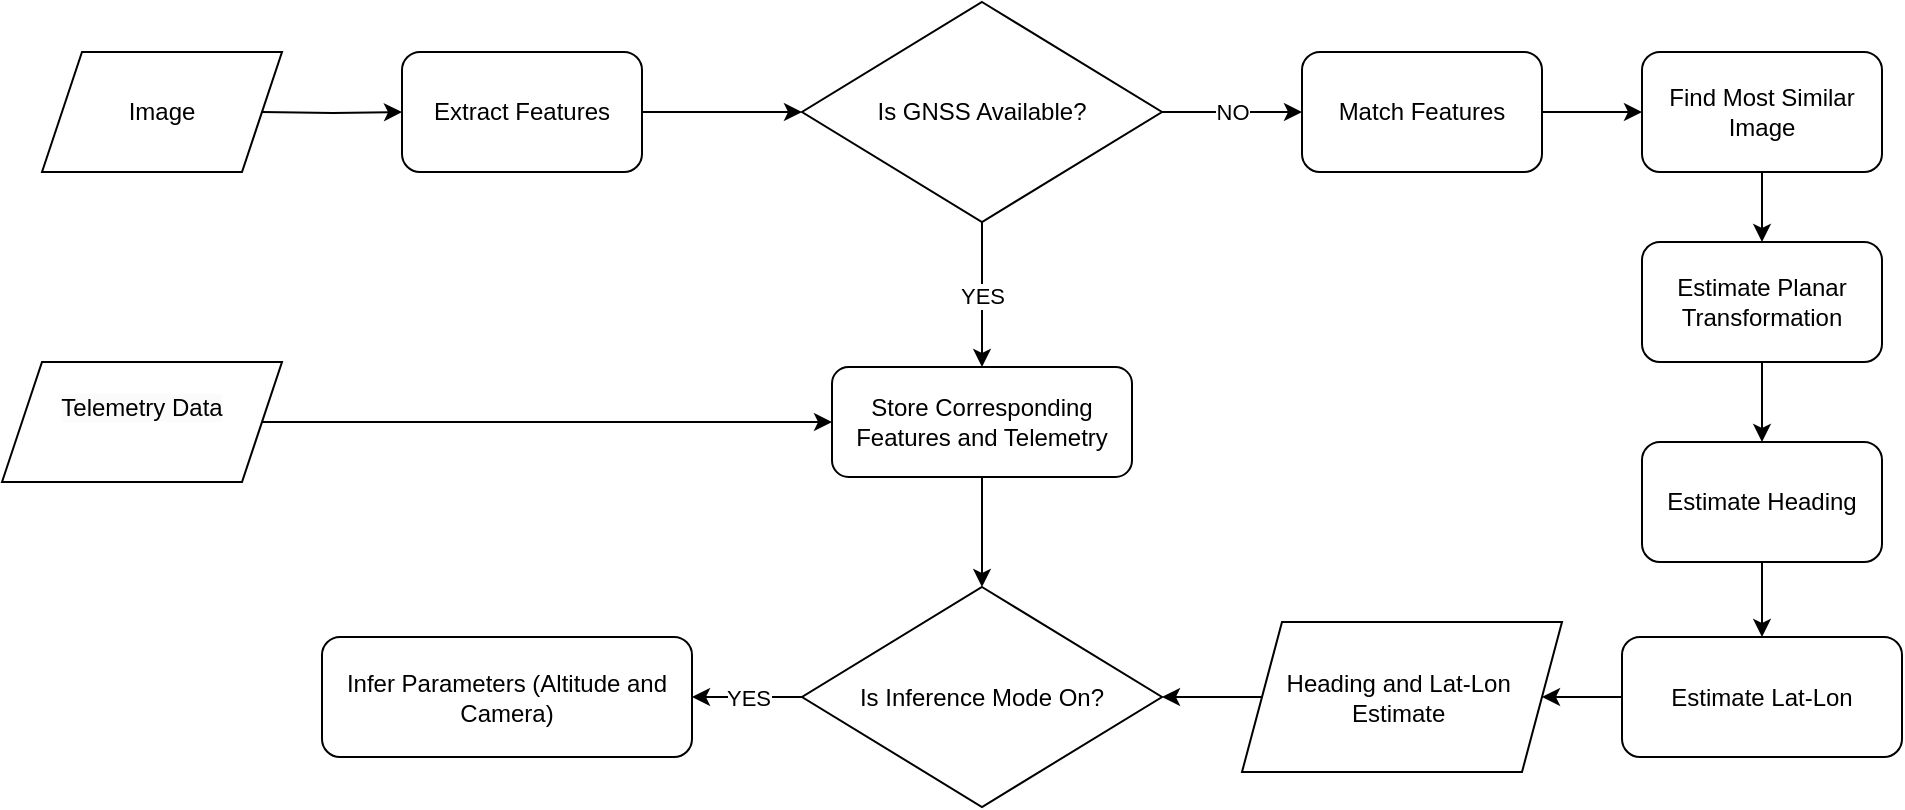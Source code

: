 <mxfile version="24.8.3">
  <diagram name="Page-1" id="8kN37crzs31jJ6h3xRfF">
    <mxGraphModel dx="1633" dy="784" grid="1" gridSize="10" guides="1" tooltips="1" connect="1" arrows="1" fold="1" page="1" pageScale="1" pageWidth="2339" pageHeight="3300" math="0" shadow="0">
      <root>
        <mxCell id="0" />
        <mxCell id="1" parent="0" />
        <mxCell id="vSuzUT9fRqiRy2GzC-CI-5" style="edgeStyle=orthogonalEdgeStyle;rounded=0;orthogonalLoop=1;jettySize=auto;html=1;" parent="1" target="vSuzUT9fRqiRy2GzC-CI-4" edge="1">
          <mxGeometry relative="1" as="geometry">
            <mxPoint x="200" y="175" as="sourcePoint" />
          </mxGeometry>
        </mxCell>
        <mxCell id="vSuzUT9fRqiRy2GzC-CI-46" value="" style="edgeStyle=orthogonalEdgeStyle;rounded=0;orthogonalLoop=1;jettySize=auto;html=1;" parent="1" source="vSuzUT9fRqiRy2GzC-CI-4" target="vSuzUT9fRqiRy2GzC-CI-31" edge="1">
          <mxGeometry relative="1" as="geometry" />
        </mxCell>
        <mxCell id="vSuzUT9fRqiRy2GzC-CI-4" value="Extract Features" style="rounded=1;whiteSpace=wrap;html=1;" parent="1" vertex="1">
          <mxGeometry x="270" y="145" width="120" height="60" as="geometry" />
        </mxCell>
        <mxCell id="C1e_C6Y_GbSs97eejE36-22" value="" style="edgeStyle=orthogonalEdgeStyle;rounded=0;orthogonalLoop=1;jettySize=auto;html=1;" edge="1" parent="1" source="vSuzUT9fRqiRy2GzC-CI-7" target="vSuzUT9fRqiRy2GzC-CI-11">
          <mxGeometry relative="1" as="geometry" />
        </mxCell>
        <mxCell id="vSuzUT9fRqiRy2GzC-CI-7" value="Find Most Similar Image" style="rounded=1;whiteSpace=wrap;html=1;" parent="1" vertex="1">
          <mxGeometry x="890" y="145" width="120" height="60" as="geometry" />
        </mxCell>
        <mxCell id="JWKQ7L9F3JrfH_YJlZHW-14" value="" style="edgeStyle=orthogonalEdgeStyle;rounded=0;orthogonalLoop=1;jettySize=auto;html=1;" parent="1" source="vSuzUT9fRqiRy2GzC-CI-10" target="vSuzUT9fRqiRy2GzC-CI-7" edge="1">
          <mxGeometry relative="1" as="geometry" />
        </mxCell>
        <mxCell id="vSuzUT9fRqiRy2GzC-CI-10" value="Match Features" style="rounded=1;whiteSpace=wrap;html=1;" parent="1" vertex="1">
          <mxGeometry x="720" y="145" width="120" height="60" as="geometry" />
        </mxCell>
        <mxCell id="C1e_C6Y_GbSs97eejE36-25" value="" style="edgeStyle=orthogonalEdgeStyle;rounded=0;orthogonalLoop=1;jettySize=auto;html=1;" edge="1" parent="1" source="vSuzUT9fRqiRy2GzC-CI-11" target="C1e_C6Y_GbSs97eejE36-24">
          <mxGeometry relative="1" as="geometry" />
        </mxCell>
        <mxCell id="vSuzUT9fRqiRy2GzC-CI-11" value="Estimate Planar Transformation" style="rounded=1;whiteSpace=wrap;html=1;" parent="1" vertex="1">
          <mxGeometry x="890" y="240" width="120" height="60" as="geometry" />
        </mxCell>
        <mxCell id="JWKQ7L9F3JrfH_YJlZHW-6" style="edgeStyle=orthogonalEdgeStyle;rounded=0;orthogonalLoop=1;jettySize=auto;html=1;" parent="1" source="vSuzUT9fRqiRy2GzC-CI-12" target="JWKQ7L9F3JrfH_YJlZHW-4" edge="1">
          <mxGeometry relative="1" as="geometry" />
        </mxCell>
        <mxCell id="vSuzUT9fRqiRy2GzC-CI-12" value="Estimate Lat-Lon" style="rounded=1;whiteSpace=wrap;html=1;" parent="1" vertex="1">
          <mxGeometry x="880" y="437.5" width="140" height="60" as="geometry" />
        </mxCell>
        <mxCell id="vSuzUT9fRqiRy2GzC-CI-22" value="Image" style="shape=parallelogram;perimeter=parallelogramPerimeter;whiteSpace=wrap;html=1;fixedSize=1;" parent="1" vertex="1">
          <mxGeometry x="90" y="145" width="120" height="60" as="geometry" />
        </mxCell>
        <mxCell id="JWKQ7L9F3JrfH_YJlZHW-10" value="YES" style="edgeStyle=orthogonalEdgeStyle;rounded=0;orthogonalLoop=1;jettySize=auto;html=1;" parent="1" source="vSuzUT9fRqiRy2GzC-CI-31" target="JWKQ7L9F3JrfH_YJlZHW-9" edge="1">
          <mxGeometry relative="1" as="geometry" />
        </mxCell>
        <mxCell id="C1e_C6Y_GbSs97eejE36-3" value="NO" style="edgeStyle=orthogonalEdgeStyle;rounded=0;orthogonalLoop=1;jettySize=auto;html=1;" edge="1" parent="1" source="vSuzUT9fRqiRy2GzC-CI-31" target="vSuzUT9fRqiRy2GzC-CI-10">
          <mxGeometry relative="1" as="geometry" />
        </mxCell>
        <mxCell id="vSuzUT9fRqiRy2GzC-CI-31" value="Is GNSS Available?" style="rhombus;whiteSpace=wrap;html=1;" parent="1" vertex="1">
          <mxGeometry x="470" y="120" width="180" height="110" as="geometry" />
        </mxCell>
        <mxCell id="C1e_C6Y_GbSs97eejE36-1" style="edgeStyle=orthogonalEdgeStyle;rounded=0;orthogonalLoop=1;jettySize=auto;html=1;" edge="1" parent="1" source="vSuzUT9fRqiRy2GzC-CI-40" target="JWKQ7L9F3JrfH_YJlZHW-9">
          <mxGeometry relative="1" as="geometry" />
        </mxCell>
        <mxCell id="vSuzUT9fRqiRy2GzC-CI-40" value="&#xa;&lt;span style=&quot;color: rgb(0, 0, 0); font-family: Helvetica; font-size: 12px; font-style: normal; font-variant-ligatures: normal; font-variant-caps: normal; font-weight: 400; letter-spacing: normal; orphans: 2; text-align: center; text-indent: 0px; text-transform: none; widows: 2; word-spacing: 0px; -webkit-text-stroke-width: 0px; white-space: normal; background-color: rgb(251, 251, 251); text-decoration-thickness: initial; text-decoration-style: initial; text-decoration-color: initial; display: inline !important; float: none;&quot;&gt;Telemetry Data&lt;/span&gt;&#xa;&#xa;" style="shape=parallelogram;perimeter=parallelogramPerimeter;whiteSpace=wrap;html=1;fixedSize=1;" parent="1" vertex="1">
          <mxGeometry x="70" y="300" width="140" height="60" as="geometry" />
        </mxCell>
        <mxCell id="C1e_C6Y_GbSs97eejE36-19" value="" style="edgeStyle=orthogonalEdgeStyle;rounded=0;orthogonalLoop=1;jettySize=auto;html=1;" edge="1" parent="1" source="JWKQ7L9F3JrfH_YJlZHW-4" target="C1e_C6Y_GbSs97eejE36-12">
          <mxGeometry relative="1" as="geometry" />
        </mxCell>
        <mxCell id="JWKQ7L9F3JrfH_YJlZHW-4" value="Heading and Lat-Lon&amp;nbsp;&lt;div&gt;Estimate&amp;nbsp;&lt;/div&gt;" style="shape=parallelogram;perimeter=parallelogramPerimeter;whiteSpace=wrap;html=1;fixedSize=1;fillColor=#FFFFFF;" parent="1" vertex="1">
          <mxGeometry x="690" y="430" width="160" height="75" as="geometry" />
        </mxCell>
        <mxCell id="JWKQ7L9F3JrfH_YJlZHW-8" value="Infer Parameters (Altitude and Camera)" style="rounded=1;whiteSpace=wrap;html=1;" parent="1" vertex="1">
          <mxGeometry x="230" y="437.5" width="185" height="60" as="geometry" />
        </mxCell>
        <mxCell id="C1e_C6Y_GbSs97eejE36-23" value="" style="edgeStyle=orthogonalEdgeStyle;rounded=0;orthogonalLoop=1;jettySize=auto;html=1;" edge="1" parent="1" source="JWKQ7L9F3JrfH_YJlZHW-9" target="C1e_C6Y_GbSs97eejE36-12">
          <mxGeometry relative="1" as="geometry" />
        </mxCell>
        <mxCell id="JWKQ7L9F3JrfH_YJlZHW-9" value="Store Corresponding Features and Telemetry" style="rounded=1;whiteSpace=wrap;html=1;" parent="1" vertex="1">
          <mxGeometry x="485" y="302.5" width="150" height="55" as="geometry" />
        </mxCell>
        <mxCell id="C1e_C6Y_GbSs97eejE36-21" value="YES" style="edgeStyle=orthogonalEdgeStyle;rounded=0;orthogonalLoop=1;jettySize=auto;html=1;entryX=1;entryY=0.5;entryDx=0;entryDy=0;" edge="1" parent="1" source="C1e_C6Y_GbSs97eejE36-12" target="JWKQ7L9F3JrfH_YJlZHW-8">
          <mxGeometry relative="1" as="geometry" />
        </mxCell>
        <mxCell id="C1e_C6Y_GbSs97eejE36-12" value="Is Inference Mode On?" style="rhombus;whiteSpace=wrap;html=1;" vertex="1" parent="1">
          <mxGeometry x="470" y="412.5" width="180" height="110" as="geometry" />
        </mxCell>
        <mxCell id="C1e_C6Y_GbSs97eejE36-26" value="" style="edgeStyle=orthogonalEdgeStyle;rounded=0;orthogonalLoop=1;jettySize=auto;html=1;" edge="1" parent="1" source="C1e_C6Y_GbSs97eejE36-24" target="vSuzUT9fRqiRy2GzC-CI-12">
          <mxGeometry relative="1" as="geometry" />
        </mxCell>
        <mxCell id="C1e_C6Y_GbSs97eejE36-24" value="Estimate Heading" style="rounded=1;whiteSpace=wrap;html=1;" vertex="1" parent="1">
          <mxGeometry x="890" y="340" width="120" height="60" as="geometry" />
        </mxCell>
      </root>
    </mxGraphModel>
  </diagram>
</mxfile>
